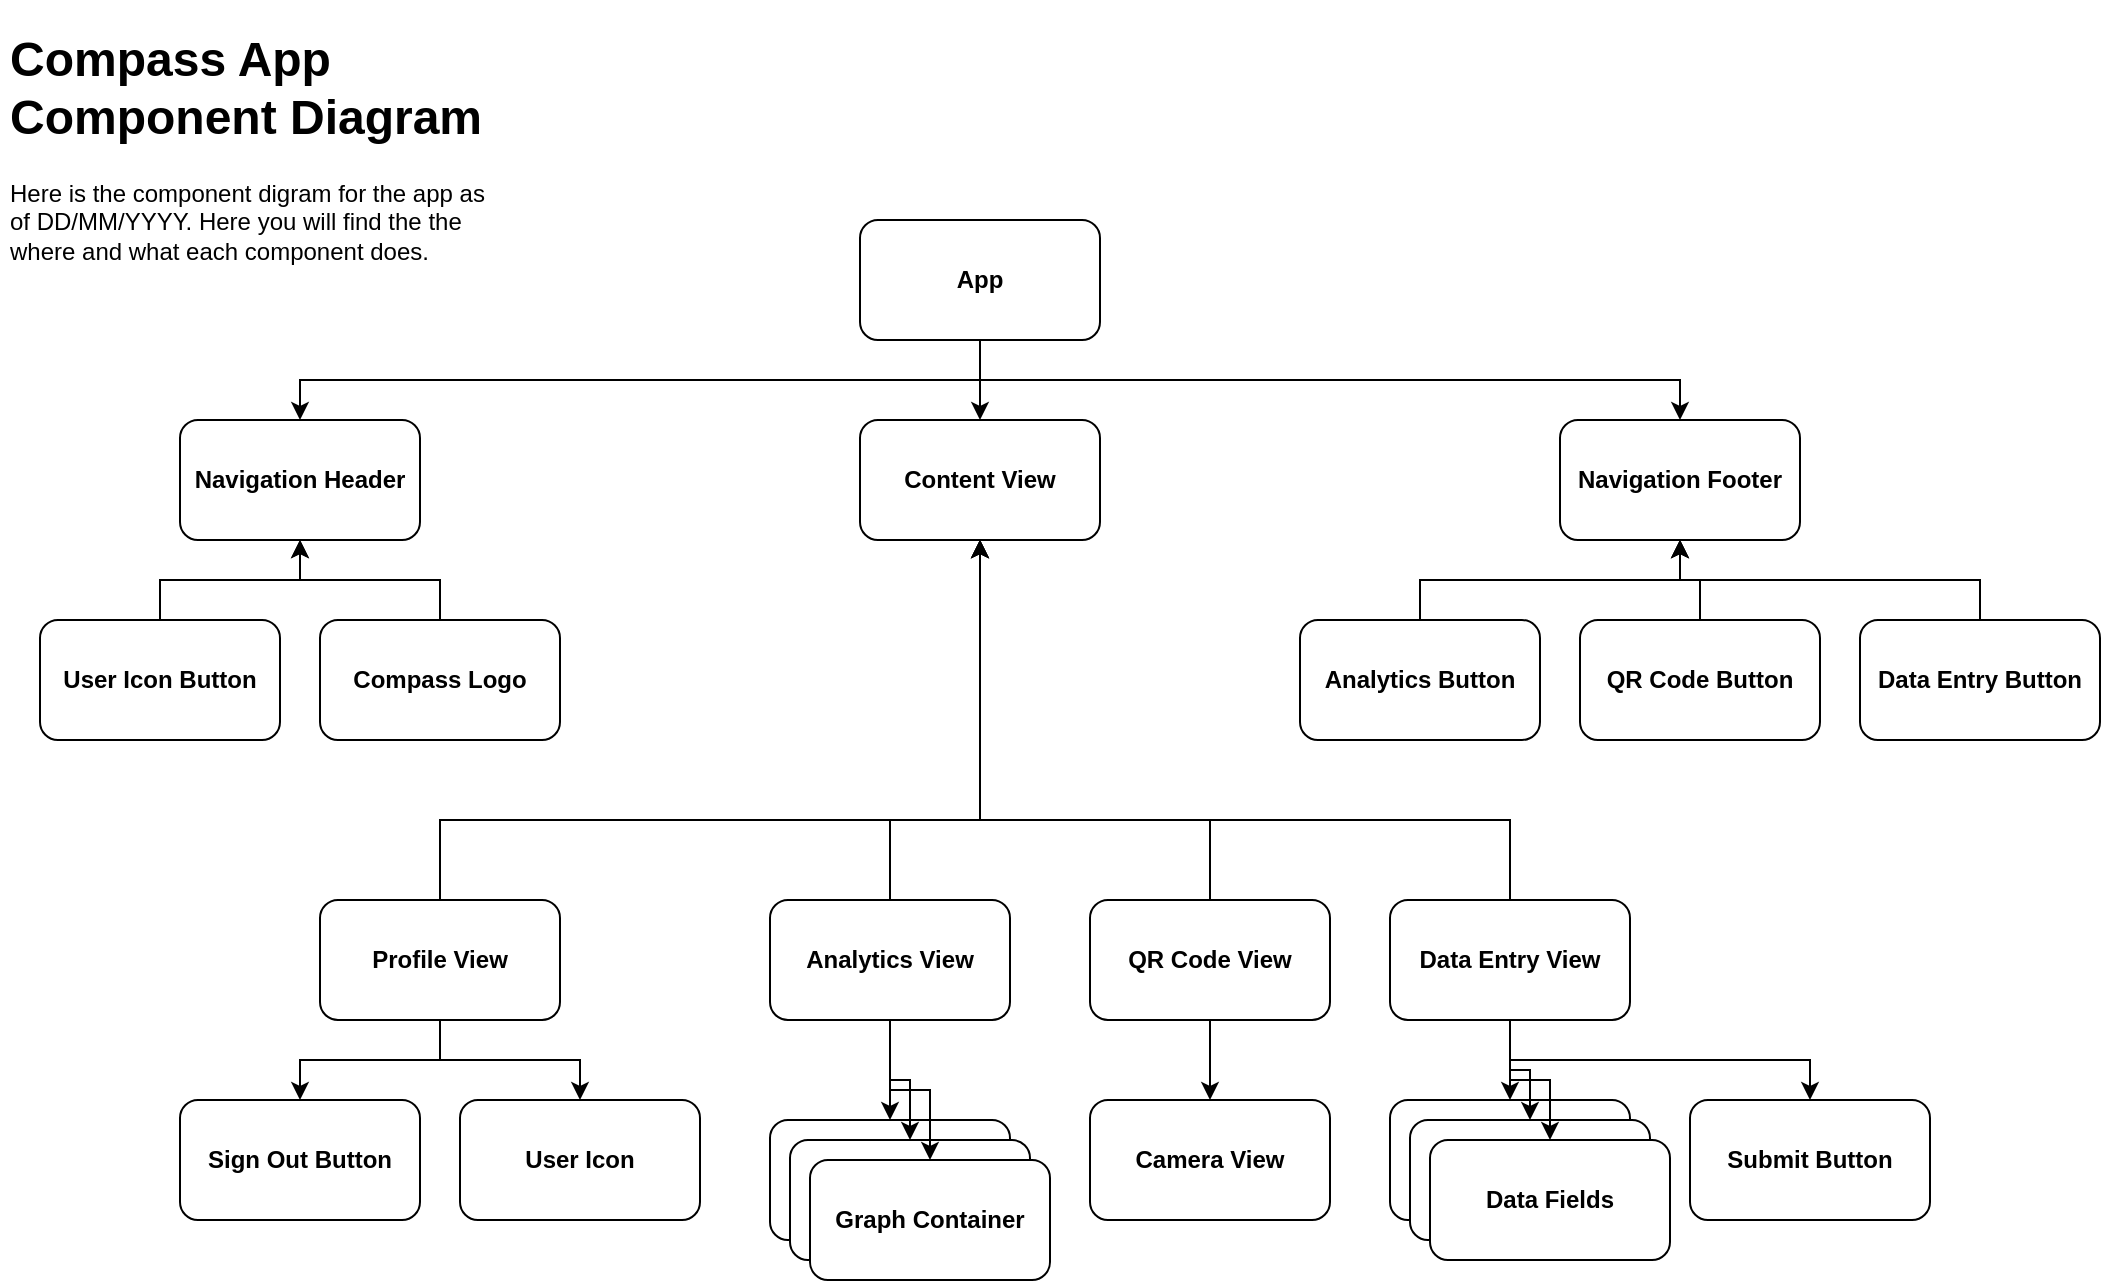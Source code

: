 <mxfile version="21.2.8" type="device">
  <diagram name="Page-1" id="TSvo4cLTYMhIOjfM7STz">
    <mxGraphModel dx="1418" dy="828" grid="1" gridSize="10" guides="1" tooltips="1" connect="1" arrows="1" fold="1" page="1" pageScale="1" pageWidth="1100" pageHeight="850" math="0" shadow="0">
      <root>
        <mxCell id="0" />
        <mxCell id="1" parent="0" />
        <mxCell id="mLbkVNzd2drqkJtwP6cB-1" value="&lt;h1&gt;Compass App Component Diagram&lt;/h1&gt;&lt;p&gt;Here is the component digram for the app as of DD/MM/YYYY. Here you will find the the where and what each component does.&lt;/p&gt;" style="text;html=1;strokeColor=none;fillColor=none;spacing=5;spacingTop=-20;whiteSpace=wrap;overflow=hidden;rounded=0;" parent="1" vertex="1">
          <mxGeometry x="40" y="40" width="250" height="130" as="geometry" />
        </mxCell>
        <mxCell id="kKfTwt-Ere-WJordiiRr-9" style="edgeStyle=orthogonalEdgeStyle;rounded=0;orthogonalLoop=1;jettySize=auto;html=1;exitX=0.5;exitY=1;exitDx=0;exitDy=0;entryX=0.5;entryY=0;entryDx=0;entryDy=0;" edge="1" parent="1" source="kKfTwt-Ere-WJordiiRr-2" target="kKfTwt-Ere-WJordiiRr-3">
          <mxGeometry relative="1" as="geometry" />
        </mxCell>
        <mxCell id="kKfTwt-Ere-WJordiiRr-10" style="edgeStyle=orthogonalEdgeStyle;rounded=0;orthogonalLoop=1;jettySize=auto;html=1;exitX=0.5;exitY=1;exitDx=0;exitDy=0;" edge="1" parent="1" source="kKfTwt-Ere-WJordiiRr-2" target="kKfTwt-Ere-WJordiiRr-4">
          <mxGeometry relative="1" as="geometry" />
        </mxCell>
        <mxCell id="kKfTwt-Ere-WJordiiRr-50" style="edgeStyle=orthogonalEdgeStyle;rounded=0;orthogonalLoop=1;jettySize=auto;html=1;exitX=0.5;exitY=1;exitDx=0;exitDy=0;entryX=0.5;entryY=0;entryDx=0;entryDy=0;" edge="1" parent="1" source="kKfTwt-Ere-WJordiiRr-2" target="kKfTwt-Ere-WJordiiRr-49">
          <mxGeometry relative="1" as="geometry" />
        </mxCell>
        <mxCell id="kKfTwt-Ere-WJordiiRr-2" value="&lt;b&gt;App&lt;/b&gt;" style="rounded=1;whiteSpace=wrap;html=1;" vertex="1" parent="1">
          <mxGeometry x="470" y="140" width="120" height="60" as="geometry" />
        </mxCell>
        <mxCell id="kKfTwt-Ere-WJordiiRr-3" value="&lt;b&gt;Navigation Header&lt;/b&gt;" style="rounded=1;whiteSpace=wrap;html=1;" vertex="1" parent="1">
          <mxGeometry x="130" y="240" width="120" height="60" as="geometry" />
        </mxCell>
        <mxCell id="kKfTwt-Ere-WJordiiRr-4" value="&lt;b&gt;Navigation Footer&lt;/b&gt;" style="rounded=1;whiteSpace=wrap;html=1;" vertex="1" parent="1">
          <mxGeometry x="820" y="240" width="120" height="60" as="geometry" />
        </mxCell>
        <mxCell id="kKfTwt-Ere-WJordiiRr-18" style="edgeStyle=orthogonalEdgeStyle;rounded=0;orthogonalLoop=1;jettySize=auto;html=1;exitX=0.5;exitY=1;exitDx=0;exitDy=0;" edge="1" parent="1" source="kKfTwt-Ere-WJordiiRr-5" target="kKfTwt-Ere-WJordiiRr-17">
          <mxGeometry relative="1" as="geometry" />
        </mxCell>
        <mxCell id="kKfTwt-Ere-WJordiiRr-21" style="edgeStyle=orthogonalEdgeStyle;rounded=0;orthogonalLoop=1;jettySize=auto;html=1;exitX=0.5;exitY=1;exitDx=0;exitDy=0;entryX=0.5;entryY=0;entryDx=0;entryDy=0;" edge="1" parent="1" source="kKfTwt-Ere-WJordiiRr-5" target="kKfTwt-Ere-WJordiiRr-19">
          <mxGeometry relative="1" as="geometry" />
        </mxCell>
        <mxCell id="kKfTwt-Ere-WJordiiRr-51" style="edgeStyle=orthogonalEdgeStyle;rounded=0;orthogonalLoop=1;jettySize=auto;html=1;exitX=0.5;exitY=0;exitDx=0;exitDy=0;" edge="1" parent="1" source="kKfTwt-Ere-WJordiiRr-5" target="kKfTwt-Ere-WJordiiRr-49">
          <mxGeometry relative="1" as="geometry">
            <Array as="points">
              <mxPoint x="260" y="440" />
              <mxPoint x="530" y="440" />
            </Array>
          </mxGeometry>
        </mxCell>
        <mxCell id="kKfTwt-Ere-WJordiiRr-5" value="&lt;b&gt;Profile View&lt;/b&gt;" style="rounded=1;whiteSpace=wrap;html=1;" vertex="1" parent="1">
          <mxGeometry x="200" y="480" width="120" height="60" as="geometry" />
        </mxCell>
        <mxCell id="kKfTwt-Ere-WJordiiRr-32" style="edgeStyle=orthogonalEdgeStyle;rounded=0;orthogonalLoop=1;jettySize=auto;html=1;exitX=0.5;exitY=1;exitDx=0;exitDy=0;entryX=0.5;entryY=0;entryDx=0;entryDy=0;" edge="1" parent="1" source="kKfTwt-Ere-WJordiiRr-6" target="kKfTwt-Ere-WJordiiRr-23">
          <mxGeometry relative="1" as="geometry" />
        </mxCell>
        <mxCell id="kKfTwt-Ere-WJordiiRr-52" style="edgeStyle=orthogonalEdgeStyle;rounded=0;orthogonalLoop=1;jettySize=auto;html=1;exitX=0.5;exitY=0;exitDx=0;exitDy=0;" edge="1" parent="1" source="kKfTwt-Ere-WJordiiRr-6" target="kKfTwt-Ere-WJordiiRr-49">
          <mxGeometry relative="1" as="geometry">
            <Array as="points">
              <mxPoint x="485" y="440" />
              <mxPoint x="530" y="440" />
            </Array>
          </mxGeometry>
        </mxCell>
        <mxCell id="kKfTwt-Ere-WJordiiRr-6" value="&lt;b&gt;Analytics View&lt;/b&gt;" style="rounded=1;whiteSpace=wrap;html=1;" vertex="1" parent="1">
          <mxGeometry x="425" y="480" width="120" height="60" as="geometry" />
        </mxCell>
        <mxCell id="kKfTwt-Ere-WJordiiRr-37" style="edgeStyle=orthogonalEdgeStyle;rounded=0;orthogonalLoop=1;jettySize=auto;html=1;exitX=0.5;exitY=1;exitDx=0;exitDy=0;entryX=0.5;entryY=0;entryDx=0;entryDy=0;" edge="1" parent="1" source="kKfTwt-Ere-WJordiiRr-7" target="kKfTwt-Ere-WJordiiRr-36">
          <mxGeometry relative="1" as="geometry" />
        </mxCell>
        <mxCell id="kKfTwt-Ere-WJordiiRr-53" style="edgeStyle=orthogonalEdgeStyle;rounded=0;orthogonalLoop=1;jettySize=auto;html=1;exitX=0.5;exitY=0;exitDx=0;exitDy=0;" edge="1" parent="1" source="kKfTwt-Ere-WJordiiRr-7" target="kKfTwt-Ere-WJordiiRr-49">
          <mxGeometry relative="1" as="geometry">
            <Array as="points">
              <mxPoint x="645" y="440" />
              <mxPoint x="530" y="440" />
            </Array>
          </mxGeometry>
        </mxCell>
        <mxCell id="kKfTwt-Ere-WJordiiRr-7" value="&lt;b&gt;QR Code View&lt;/b&gt;" style="rounded=1;whiteSpace=wrap;html=1;" vertex="1" parent="1">
          <mxGeometry x="585" y="480" width="120" height="60" as="geometry" />
        </mxCell>
        <mxCell id="kKfTwt-Ere-WJordiiRr-39" style="edgeStyle=orthogonalEdgeStyle;rounded=0;orthogonalLoop=1;jettySize=auto;html=1;exitX=0.5;exitY=1;exitDx=0;exitDy=0;" edge="1" parent="1" source="kKfTwt-Ere-WJordiiRr-8" target="kKfTwt-Ere-WJordiiRr-38">
          <mxGeometry relative="1" as="geometry" />
        </mxCell>
        <mxCell id="kKfTwt-Ere-WJordiiRr-42" style="edgeStyle=orthogonalEdgeStyle;rounded=0;orthogonalLoop=1;jettySize=auto;html=1;exitX=0.5;exitY=1;exitDx=0;exitDy=0;" edge="1" parent="1" source="kKfTwt-Ere-WJordiiRr-8" target="kKfTwt-Ere-WJordiiRr-40">
          <mxGeometry relative="1" as="geometry" />
        </mxCell>
        <mxCell id="kKfTwt-Ere-WJordiiRr-54" style="edgeStyle=orthogonalEdgeStyle;rounded=0;orthogonalLoop=1;jettySize=auto;html=1;exitX=0.5;exitY=0;exitDx=0;exitDy=0;" edge="1" parent="1" source="kKfTwt-Ere-WJordiiRr-8" target="kKfTwt-Ere-WJordiiRr-49">
          <mxGeometry relative="1" as="geometry">
            <Array as="points">
              <mxPoint x="795" y="440" />
              <mxPoint x="530" y="440" />
            </Array>
          </mxGeometry>
        </mxCell>
        <mxCell id="kKfTwt-Ere-WJordiiRr-8" value="&lt;b&gt;Data Entry View&lt;/b&gt;" style="rounded=1;whiteSpace=wrap;html=1;" vertex="1" parent="1">
          <mxGeometry x="735" y="480" width="120" height="60" as="geometry" />
        </mxCell>
        <mxCell id="kKfTwt-Ere-WJordiiRr-17" value="&lt;b&gt;Sign Out Button&lt;/b&gt;" style="rounded=1;whiteSpace=wrap;html=1;" vertex="1" parent="1">
          <mxGeometry x="130" y="580" width="120" height="60" as="geometry" />
        </mxCell>
        <mxCell id="kKfTwt-Ere-WJordiiRr-19" value="&lt;b&gt;User Icon&lt;/b&gt;" style="rounded=1;whiteSpace=wrap;html=1;" vertex="1" parent="1">
          <mxGeometry x="270" y="580" width="120" height="60" as="geometry" />
        </mxCell>
        <mxCell id="kKfTwt-Ere-WJordiiRr-23" value="&lt;b&gt;Graph&lt;/b&gt;" style="rounded=1;whiteSpace=wrap;html=1;" vertex="1" parent="1">
          <mxGeometry x="425" y="590" width="120" height="60" as="geometry" />
        </mxCell>
        <mxCell id="kKfTwt-Ere-WJordiiRr-26" value="&lt;b&gt;Graph&lt;/b&gt;" style="rounded=1;whiteSpace=wrap;html=1;" vertex="1" parent="1">
          <mxGeometry x="435" y="600" width="120" height="60" as="geometry" />
        </mxCell>
        <mxCell id="kKfTwt-Ere-WJordiiRr-27" value="&lt;b&gt;Graph Container&lt;/b&gt;" style="rounded=1;whiteSpace=wrap;html=1;" vertex="1" parent="1">
          <mxGeometry x="445" y="610" width="120" height="60" as="geometry" />
        </mxCell>
        <mxCell id="kKfTwt-Ere-WJordiiRr-34" style="edgeStyle=orthogonalEdgeStyle;rounded=0;orthogonalLoop=1;jettySize=auto;html=1;exitX=0.5;exitY=1;exitDx=0;exitDy=0;" edge="1" parent="1" source="kKfTwt-Ere-WJordiiRr-6" target="kKfTwt-Ere-WJordiiRr-27">
          <mxGeometry relative="1" as="geometry" />
        </mxCell>
        <mxCell id="kKfTwt-Ere-WJordiiRr-33" style="edgeStyle=orthogonalEdgeStyle;rounded=0;orthogonalLoop=1;jettySize=auto;html=1;exitX=0.5;exitY=1;exitDx=0;exitDy=0;" edge="1" parent="1" source="kKfTwt-Ere-WJordiiRr-6" target="kKfTwt-Ere-WJordiiRr-26">
          <mxGeometry relative="1" as="geometry" />
        </mxCell>
        <mxCell id="kKfTwt-Ere-WJordiiRr-36" value="&lt;b&gt;Camera View&lt;/b&gt;" style="rounded=1;whiteSpace=wrap;html=1;" vertex="1" parent="1">
          <mxGeometry x="585" y="580" width="120" height="60" as="geometry" />
        </mxCell>
        <mxCell id="kKfTwt-Ere-WJordiiRr-38" value="&lt;b&gt;Data Field&lt;/b&gt;" style="rounded=1;whiteSpace=wrap;html=1;" vertex="1" parent="1">
          <mxGeometry x="735" y="580" width="120" height="60" as="geometry" />
        </mxCell>
        <mxCell id="kKfTwt-Ere-WJordiiRr-40" value="&lt;b&gt;Submit Button&lt;/b&gt;" style="rounded=1;whiteSpace=wrap;html=1;" vertex="1" parent="1">
          <mxGeometry x="885" y="580" width="120" height="60" as="geometry" />
        </mxCell>
        <mxCell id="kKfTwt-Ere-WJordiiRr-44" value="&lt;b&gt;Data Field&lt;/b&gt;" style="rounded=1;whiteSpace=wrap;html=1;" vertex="1" parent="1">
          <mxGeometry x="745" y="590" width="120" height="60" as="geometry" />
        </mxCell>
        <mxCell id="kKfTwt-Ere-WJordiiRr-45" value="&lt;b&gt;Data Fields&lt;/b&gt;" style="rounded=1;whiteSpace=wrap;html=1;" vertex="1" parent="1">
          <mxGeometry x="755" y="600" width="120" height="60" as="geometry" />
        </mxCell>
        <mxCell id="kKfTwt-Ere-WJordiiRr-47" style="edgeStyle=orthogonalEdgeStyle;rounded=0;orthogonalLoop=1;jettySize=auto;html=1;exitX=0.5;exitY=1;exitDx=0;exitDy=0;entryX=0.5;entryY=0;entryDx=0;entryDy=0;" edge="1" parent="1" source="kKfTwt-Ere-WJordiiRr-8" target="kKfTwt-Ere-WJordiiRr-44">
          <mxGeometry relative="1" as="geometry" />
        </mxCell>
        <mxCell id="kKfTwt-Ere-WJordiiRr-48" style="edgeStyle=orthogonalEdgeStyle;rounded=0;orthogonalLoop=1;jettySize=auto;html=1;exitX=0.5;exitY=1;exitDx=0;exitDy=0;" edge="1" parent="1" source="kKfTwt-Ere-WJordiiRr-8" target="kKfTwt-Ere-WJordiiRr-45">
          <mxGeometry relative="1" as="geometry" />
        </mxCell>
        <mxCell id="kKfTwt-Ere-WJordiiRr-49" value="&lt;b&gt;Content View&lt;/b&gt;" style="rounded=1;whiteSpace=wrap;html=1;" vertex="1" parent="1">
          <mxGeometry x="470" y="240" width="120" height="60" as="geometry" />
        </mxCell>
        <mxCell id="kKfTwt-Ere-WJordiiRr-57" style="edgeStyle=orthogonalEdgeStyle;rounded=0;orthogonalLoop=1;jettySize=auto;html=1;exitX=0.5;exitY=0;exitDx=0;exitDy=0;" edge="1" parent="1" source="kKfTwt-Ere-WJordiiRr-55" target="kKfTwt-Ere-WJordiiRr-3">
          <mxGeometry relative="1" as="geometry" />
        </mxCell>
        <mxCell id="kKfTwt-Ere-WJordiiRr-55" value="&lt;b&gt;User Icon Button&lt;/b&gt;" style="rounded=1;whiteSpace=wrap;html=1;" vertex="1" parent="1">
          <mxGeometry x="60" y="340" width="120" height="60" as="geometry" />
        </mxCell>
        <mxCell id="kKfTwt-Ere-WJordiiRr-58" style="edgeStyle=orthogonalEdgeStyle;rounded=0;orthogonalLoop=1;jettySize=auto;html=1;exitX=0.5;exitY=0;exitDx=0;exitDy=0;" edge="1" parent="1" source="kKfTwt-Ere-WJordiiRr-56" target="kKfTwt-Ere-WJordiiRr-3">
          <mxGeometry relative="1" as="geometry" />
        </mxCell>
        <mxCell id="kKfTwt-Ere-WJordiiRr-56" value="&lt;b&gt;Compass Logo&lt;/b&gt;" style="rounded=1;whiteSpace=wrap;html=1;" vertex="1" parent="1">
          <mxGeometry x="200" y="340" width="120" height="60" as="geometry" />
        </mxCell>
        <mxCell id="kKfTwt-Ere-WJordiiRr-62" style="edgeStyle=orthogonalEdgeStyle;rounded=0;orthogonalLoop=1;jettySize=auto;html=1;exitX=0.5;exitY=0;exitDx=0;exitDy=0;" edge="1" parent="1" source="kKfTwt-Ere-WJordiiRr-59" target="kKfTwt-Ere-WJordiiRr-4">
          <mxGeometry relative="1" as="geometry" />
        </mxCell>
        <mxCell id="kKfTwt-Ere-WJordiiRr-59" value="&lt;b&gt;Analytics Button&lt;/b&gt;" style="rounded=1;whiteSpace=wrap;html=1;" vertex="1" parent="1">
          <mxGeometry x="690" y="340" width="120" height="60" as="geometry" />
        </mxCell>
        <mxCell id="kKfTwt-Ere-WJordiiRr-63" style="edgeStyle=orthogonalEdgeStyle;rounded=0;orthogonalLoop=1;jettySize=auto;html=1;exitX=0.5;exitY=0;exitDx=0;exitDy=0;" edge="1" parent="1" source="kKfTwt-Ere-WJordiiRr-60" target="kKfTwt-Ere-WJordiiRr-4">
          <mxGeometry relative="1" as="geometry" />
        </mxCell>
        <mxCell id="kKfTwt-Ere-WJordiiRr-60" value="&lt;b&gt;QR Code Button&lt;/b&gt;" style="rounded=1;whiteSpace=wrap;html=1;" vertex="1" parent="1">
          <mxGeometry x="830" y="340" width="120" height="60" as="geometry" />
        </mxCell>
        <mxCell id="kKfTwt-Ere-WJordiiRr-64" style="edgeStyle=orthogonalEdgeStyle;rounded=0;orthogonalLoop=1;jettySize=auto;html=1;exitX=0.5;exitY=0;exitDx=0;exitDy=0;" edge="1" parent="1" source="kKfTwt-Ere-WJordiiRr-61" target="kKfTwt-Ere-WJordiiRr-4">
          <mxGeometry relative="1" as="geometry" />
        </mxCell>
        <mxCell id="kKfTwt-Ere-WJordiiRr-61" value="&lt;b&gt;Data Entry Button&lt;/b&gt;" style="rounded=1;whiteSpace=wrap;html=1;" vertex="1" parent="1">
          <mxGeometry x="970" y="340" width="120" height="60" as="geometry" />
        </mxCell>
      </root>
    </mxGraphModel>
  </diagram>
</mxfile>
